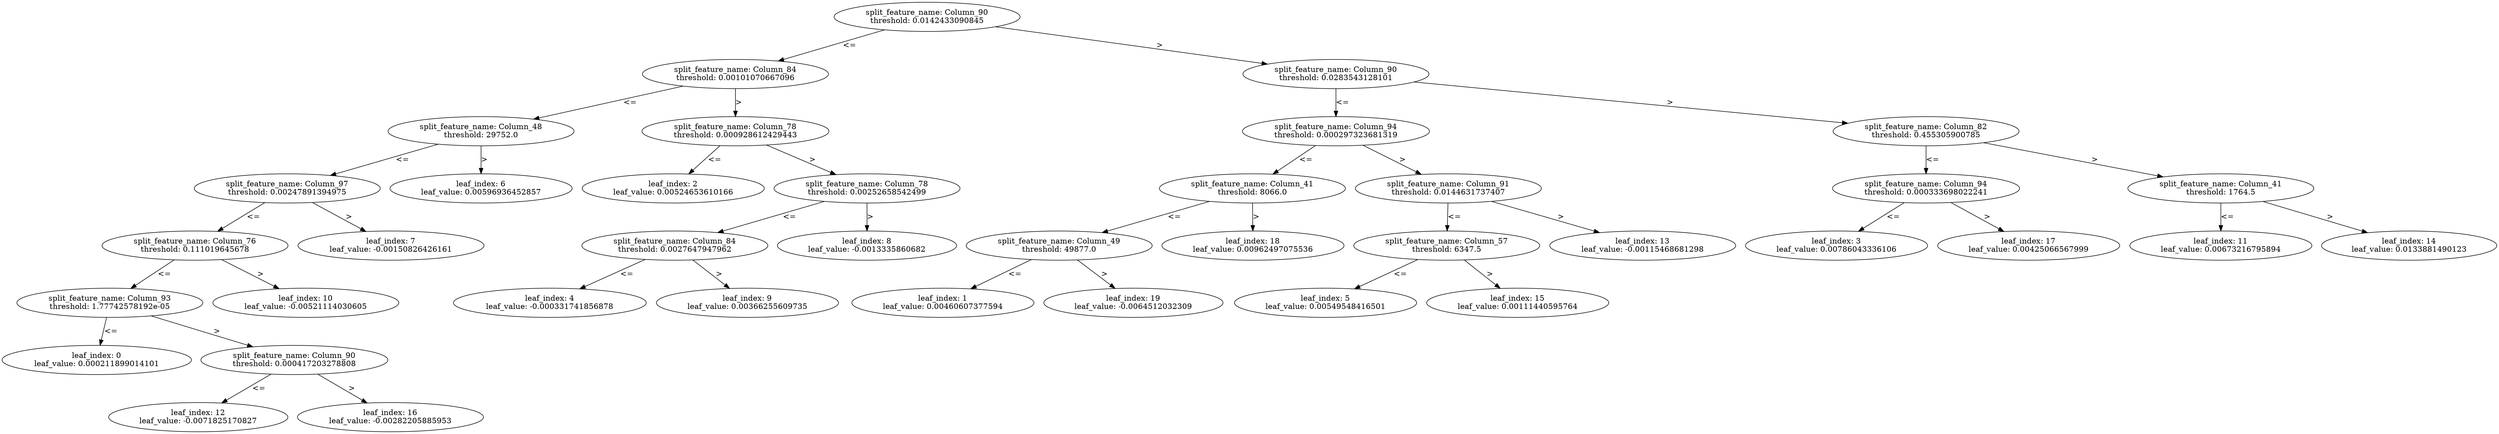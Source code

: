 digraph Tree40 {
	split0 [label="split_feature_name: Column_90\nthreshold: 0.0142433090845"]
	split1 [label="split_feature_name: Column_84\nthreshold: 0.00101070667096"]
	split5 [label="split_feature_name: Column_48\nthreshold: 29752.0"]
	split6 [label="split_feature_name: Column_97\nthreshold: 0.00247891394975"]
	split9 [label="split_feature_name: Column_76\nthreshold: 0.111019645678"]
	split11 [label="split_feature_name: Column_93\nthreshold: 1.77742578192e-05"]
	leaf0 [label="leaf_index: 0\nleaf_value: 0.000211899014101"]
	split11 -> leaf0 [label="<="]
	split15 [label="split_feature_name: Column_90\nthreshold: 0.000417203278808"]
	leaf12 [label="leaf_index: 12\nleaf_value: -0.0071825170827"]
	split15 -> leaf12 [label="<="]
	leaf16 [label="leaf_index: 16\nleaf_value: -0.00282205885953"]
	split15 -> leaf16 [label=">"]
	split11 -> split15 [label=">"]
	split9 -> split11 [label="<="]
	leaf10 [label="leaf_index: 10\nleaf_value: -0.00521114030605"]
	split9 -> leaf10 [label=">"]
	split6 -> split9 [label="<="]
	leaf7 [label="leaf_index: 7\nleaf_value: -0.00150826426161"]
	split6 -> leaf7 [label=">"]
	split5 -> split6 [label="<="]
	leaf6 [label="leaf_index: 6\nleaf_value: 0.00596936452857"]
	split5 -> leaf6 [label=">"]
	split1 -> split5 [label="<="]
	split3 [label="split_feature_name: Column_78\nthreshold: 0.000928612429443"]
	leaf2 [label="leaf_index: 2\nleaf_value: 0.00524653610166"]
	split3 -> leaf2 [label="<="]
	split7 [label="split_feature_name: Column_78\nthreshold: 0.00252658542499"]
	split8 [label="split_feature_name: Column_84\nthreshold: 0.0027647947962"]
	leaf4 [label="leaf_index: 4\nleaf_value: -0.000331741856878"]
	split8 -> leaf4 [label="<="]
	leaf9 [label="leaf_index: 9\nleaf_value: 0.00366255609735"]
	split8 -> leaf9 [label=">"]
	split7 -> split8 [label="<="]
	leaf8 [label="leaf_index: 8\nleaf_value: -0.0013335860682"]
	split7 -> leaf8 [label=">"]
	split3 -> split7 [label=">"]
	split1 -> split3 [label=">"]
	split0 -> split1 [label="<="]
	split2 [label="split_feature_name: Column_90\nthreshold: 0.0283543128101"]
	split4 [label="split_feature_name: Column_94\nthreshold: 0.000297323681319"]
	split17 [label="split_feature_name: Column_41\nthreshold: 8066.0"]
	split18 [label="split_feature_name: Column_49\nthreshold: 49877.0"]
	leaf1 [label="leaf_index: 1\nleaf_value: 0.00460607377594"]
	split18 -> leaf1 [label="<="]
	leaf19 [label="leaf_index: 19\nleaf_value: -0.0064512032309"]
	split18 -> leaf19 [label=">"]
	split17 -> split18 [label="<="]
	leaf18 [label="leaf_index: 18\nleaf_value: 0.00962497075536"]
	split17 -> leaf18 [label=">"]
	split4 -> split17 [label="<="]
	split12 [label="split_feature_name: Column_91\nthreshold: 0.0144631737407"]
	split14 [label="split_feature_name: Column_57\nthreshold: 6347.5"]
	leaf5 [label="leaf_index: 5\nleaf_value: 0.00549548416501"]
	split14 -> leaf5 [label="<="]
	leaf15 [label="leaf_index: 15\nleaf_value: 0.00111440595764"]
	split14 -> leaf15 [label=">"]
	split12 -> split14 [label="<="]
	leaf13 [label="leaf_index: 13\nleaf_value: -0.00115468681298"]
	split12 -> leaf13 [label=">"]
	split4 -> split12 [label=">"]
	split2 -> split4 [label="<="]
	split10 [label="split_feature_name: Column_82\nthreshold: 0.455305900785"]
	split16 [label="split_feature_name: Column_94\nthreshold: 0.000333698022241"]
	leaf3 [label="leaf_index: 3\nleaf_value: 0.00786043336106"]
	split16 -> leaf3 [label="<="]
	leaf17 [label="leaf_index: 17\nleaf_value: 0.00425066567999"]
	split16 -> leaf17 [label=">"]
	split10 -> split16 [label="<="]
	split13 [label="split_feature_name: Column_41\nthreshold: 1764.5"]
	leaf11 [label="leaf_index: 11\nleaf_value: 0.00673216795894"]
	split13 -> leaf11 [label="<="]
	leaf14 [label="leaf_index: 14\nleaf_value: 0.0133881490123"]
	split13 -> leaf14 [label=">"]
	split10 -> split13 [label=">"]
	split2 -> split10 [label=">"]
	split0 -> split2 [label=">"]
}
